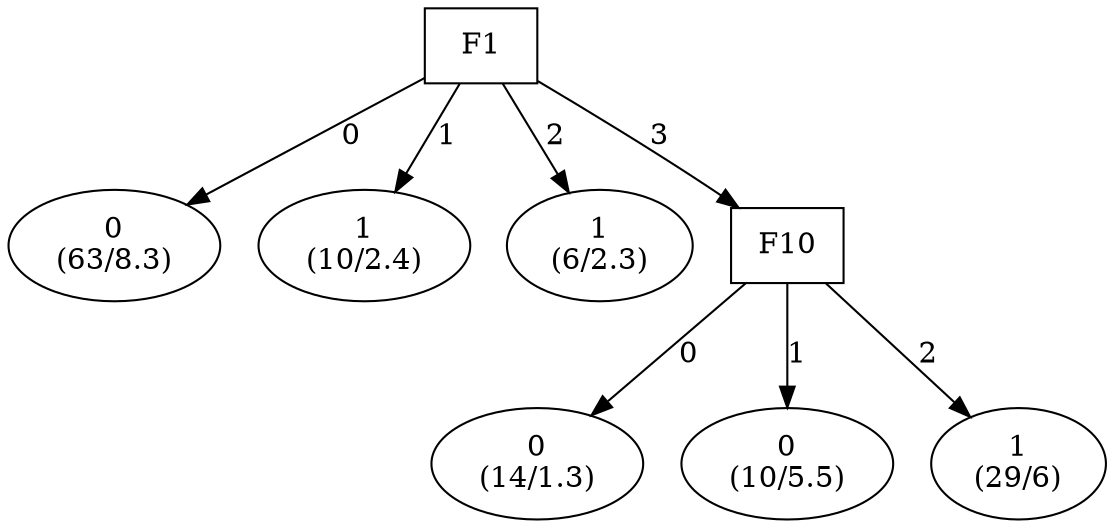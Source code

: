digraph YaDT {
n0 [ shape=box, label="F1\n"]
n0 -> n1 [label="0"]
n1 [ shape=ellipse, label="0\n(63/8.3)"]
n0 -> n2 [label="1"]
n2 [ shape=ellipse, label="1\n(10/2.4)"]
n0 -> n3 [label="2"]
n3 [ shape=ellipse, label="1\n(6/2.3)"]
n0 -> n4 [label="3"]
n4 [ shape=box, label="F10\n"]
n4 -> n5 [label="0"]
n5 [ shape=ellipse, label="0\n(14/1.3)"]
n4 -> n6 [label="1"]
n6 [ shape=ellipse, label="0\n(10/5.5)"]
n4 -> n7 [label="2"]
n7 [ shape=ellipse, label="1\n(29/6)"]
}

